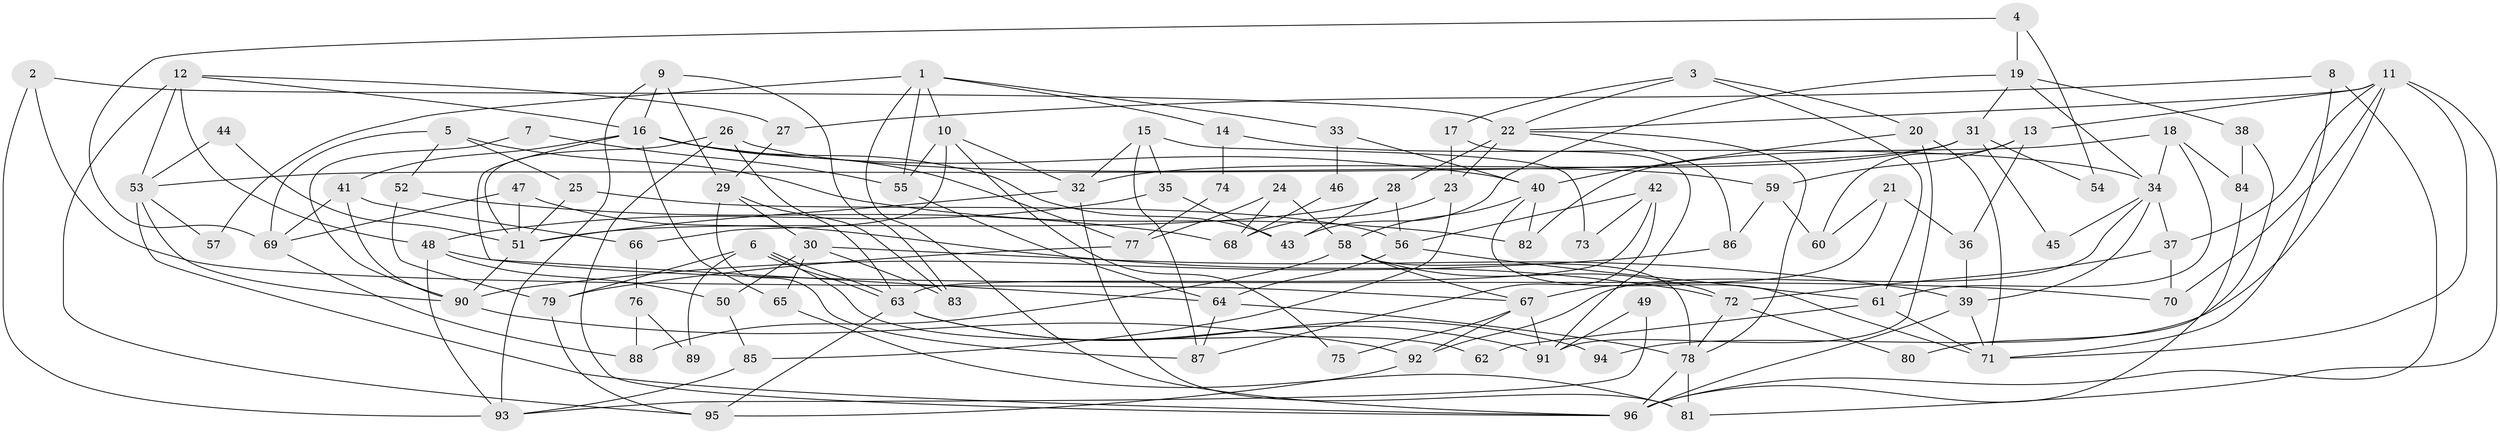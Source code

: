 // Generated by graph-tools (version 1.1) at 2025/02/03/09/25 03:02:09]
// undirected, 96 vertices, 192 edges
graph export_dot {
graph [start="1"]
  node [color=gray90,style=filled];
  1;
  2;
  3;
  4;
  5;
  6;
  7;
  8;
  9;
  10;
  11;
  12;
  13;
  14;
  15;
  16;
  17;
  18;
  19;
  20;
  21;
  22;
  23;
  24;
  25;
  26;
  27;
  28;
  29;
  30;
  31;
  32;
  33;
  34;
  35;
  36;
  37;
  38;
  39;
  40;
  41;
  42;
  43;
  44;
  45;
  46;
  47;
  48;
  49;
  50;
  51;
  52;
  53;
  54;
  55;
  56;
  57;
  58;
  59;
  60;
  61;
  62;
  63;
  64;
  65;
  66;
  67;
  68;
  69;
  70;
  71;
  72;
  73;
  74;
  75;
  76;
  77;
  78;
  79;
  80;
  81;
  82;
  83;
  84;
  85;
  86;
  87;
  88;
  89;
  90;
  91;
  92;
  93;
  94;
  95;
  96;
  1 -- 96;
  1 -- 55;
  1 -- 10;
  1 -- 14;
  1 -- 33;
  1 -- 57;
  2 -- 93;
  2 -- 22;
  2 -- 67;
  3 -- 20;
  3 -- 61;
  3 -- 17;
  3 -- 22;
  4 -- 19;
  4 -- 69;
  4 -- 54;
  5 -- 69;
  5 -- 82;
  5 -- 25;
  5 -- 52;
  6 -- 79;
  6 -- 63;
  6 -- 63;
  6 -- 62;
  6 -- 89;
  7 -- 90;
  7 -- 55;
  8 -- 96;
  8 -- 71;
  8 -- 27;
  9 -- 83;
  9 -- 29;
  9 -- 16;
  9 -- 93;
  10 -- 32;
  10 -- 55;
  10 -- 66;
  10 -- 75;
  11 -- 81;
  11 -- 37;
  11 -- 13;
  11 -- 22;
  11 -- 70;
  11 -- 71;
  11 -- 94;
  12 -- 95;
  12 -- 16;
  12 -- 27;
  12 -- 48;
  12 -- 53;
  13 -- 36;
  13 -- 59;
  13 -- 60;
  14 -- 34;
  14 -- 74;
  15 -- 35;
  15 -- 32;
  15 -- 73;
  15 -- 87;
  16 -- 64;
  16 -- 40;
  16 -- 41;
  16 -- 43;
  16 -- 65;
  16 -- 77;
  17 -- 91;
  17 -- 23;
  18 -- 34;
  18 -- 61;
  18 -- 82;
  18 -- 84;
  19 -- 31;
  19 -- 43;
  19 -- 34;
  19 -- 38;
  20 -- 40;
  20 -- 71;
  20 -- 91;
  21 -- 67;
  21 -- 60;
  21 -- 36;
  22 -- 23;
  22 -- 28;
  22 -- 78;
  22 -- 86;
  23 -- 68;
  23 -- 85;
  24 -- 68;
  24 -- 58;
  24 -- 77;
  25 -- 56;
  25 -- 51;
  26 -- 59;
  26 -- 51;
  26 -- 83;
  26 -- 96;
  27 -- 29;
  28 -- 51;
  28 -- 43;
  28 -- 56;
  29 -- 63;
  29 -- 30;
  29 -- 87;
  30 -- 50;
  30 -- 39;
  30 -- 65;
  30 -- 83;
  31 -- 53;
  31 -- 32;
  31 -- 45;
  31 -- 54;
  32 -- 81;
  32 -- 51;
  33 -- 40;
  33 -- 46;
  34 -- 39;
  34 -- 37;
  34 -- 45;
  34 -- 92;
  35 -- 43;
  35 -- 48;
  36 -- 39;
  37 -- 72;
  37 -- 70;
  38 -- 84;
  38 -- 80;
  39 -- 96;
  39 -- 71;
  40 -- 71;
  40 -- 58;
  40 -- 82;
  41 -- 90;
  41 -- 66;
  41 -- 69;
  42 -- 63;
  42 -- 87;
  42 -- 56;
  42 -- 73;
  44 -- 51;
  44 -- 53;
  46 -- 68;
  47 -- 72;
  47 -- 51;
  47 -- 69;
  48 -- 70;
  48 -- 50;
  48 -- 93;
  49 -- 93;
  49 -- 91;
  50 -- 85;
  51 -- 90;
  52 -- 79;
  52 -- 68;
  53 -- 96;
  53 -- 57;
  53 -- 90;
  55 -- 64;
  56 -- 61;
  56 -- 64;
  58 -- 78;
  58 -- 67;
  58 -- 72;
  58 -- 88;
  59 -- 86;
  59 -- 60;
  61 -- 71;
  61 -- 62;
  63 -- 91;
  63 -- 94;
  63 -- 95;
  64 -- 87;
  64 -- 78;
  65 -- 81;
  66 -- 76;
  67 -- 75;
  67 -- 91;
  67 -- 92;
  69 -- 88;
  72 -- 78;
  72 -- 80;
  74 -- 77;
  76 -- 88;
  76 -- 89;
  77 -- 79;
  78 -- 81;
  78 -- 96;
  79 -- 95;
  84 -- 96;
  85 -- 93;
  86 -- 90;
  90 -- 92;
  92 -- 95;
}
